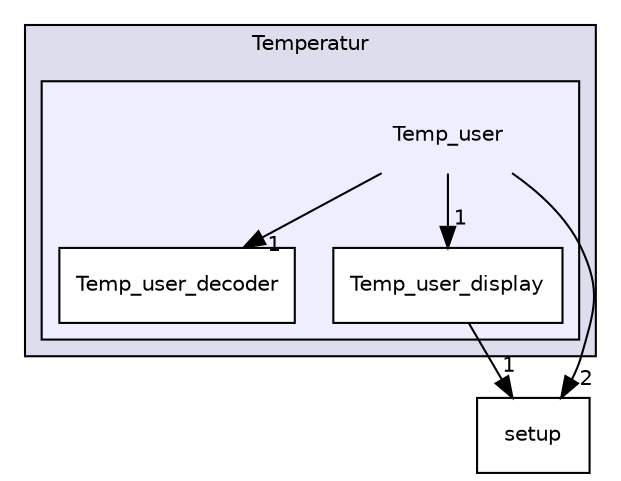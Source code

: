 digraph "Temperatur/Temp_user" {
  compound=true
  node [ fontsize="10", fontname="Helvetica"];
  edge [ labelfontsize="10", labelfontname="Helvetica"];
  subgraph clusterdir_3e5f63dad56067a02c062d794aa452a2 {
    graph [ bgcolor="#ddddee", pencolor="black", label="Temperatur" fontname="Helvetica", fontsize="10", URL="dir_3e5f63dad56067a02c062d794aa452a2.html"]
  subgraph clusterdir_d3815cb7429899fbef80a13272dc5166 {
    graph [ bgcolor="#eeeeff", pencolor="black", label="" URL="dir_d3815cb7429899fbef80a13272dc5166.html"];
    dir_d3815cb7429899fbef80a13272dc5166 [shape=plaintext label="Temp_user"];
    dir_2d2632970719020e2f571a1e20fdb863 [shape=box label="Temp_user_decoder" color="black" fillcolor="white" style="filled" URL="dir_2d2632970719020e2f571a1e20fdb863.html"];
    dir_d89927c996274916e2f708afb9ad0d9b [shape=box label="Temp_user_display" color="black" fillcolor="white" style="filled" URL="dir_d89927c996274916e2f708afb9ad0d9b.html"];
  }
  }
  dir_23cb120d669071c3724c6f6330318f9c [shape=box label="setup" URL="dir_23cb120d669071c3724c6f6330318f9c.html"];
  dir_d3815cb7429899fbef80a13272dc5166->dir_23cb120d669071c3724c6f6330318f9c [headlabel="2", labeldistance=1.5 headhref="dir_000034_000027.html"];
  dir_d3815cb7429899fbef80a13272dc5166->dir_2d2632970719020e2f571a1e20fdb863 [headlabel="1", labeldistance=1.5 headhref="dir_000034_000035.html"];
  dir_d3815cb7429899fbef80a13272dc5166->dir_d89927c996274916e2f708afb9ad0d9b [headlabel="1", labeldistance=1.5 headhref="dir_000034_000036.html"];
  dir_d89927c996274916e2f708afb9ad0d9b->dir_23cb120d669071c3724c6f6330318f9c [headlabel="1", labeldistance=1.5 headhref="dir_000036_000027.html"];
}
